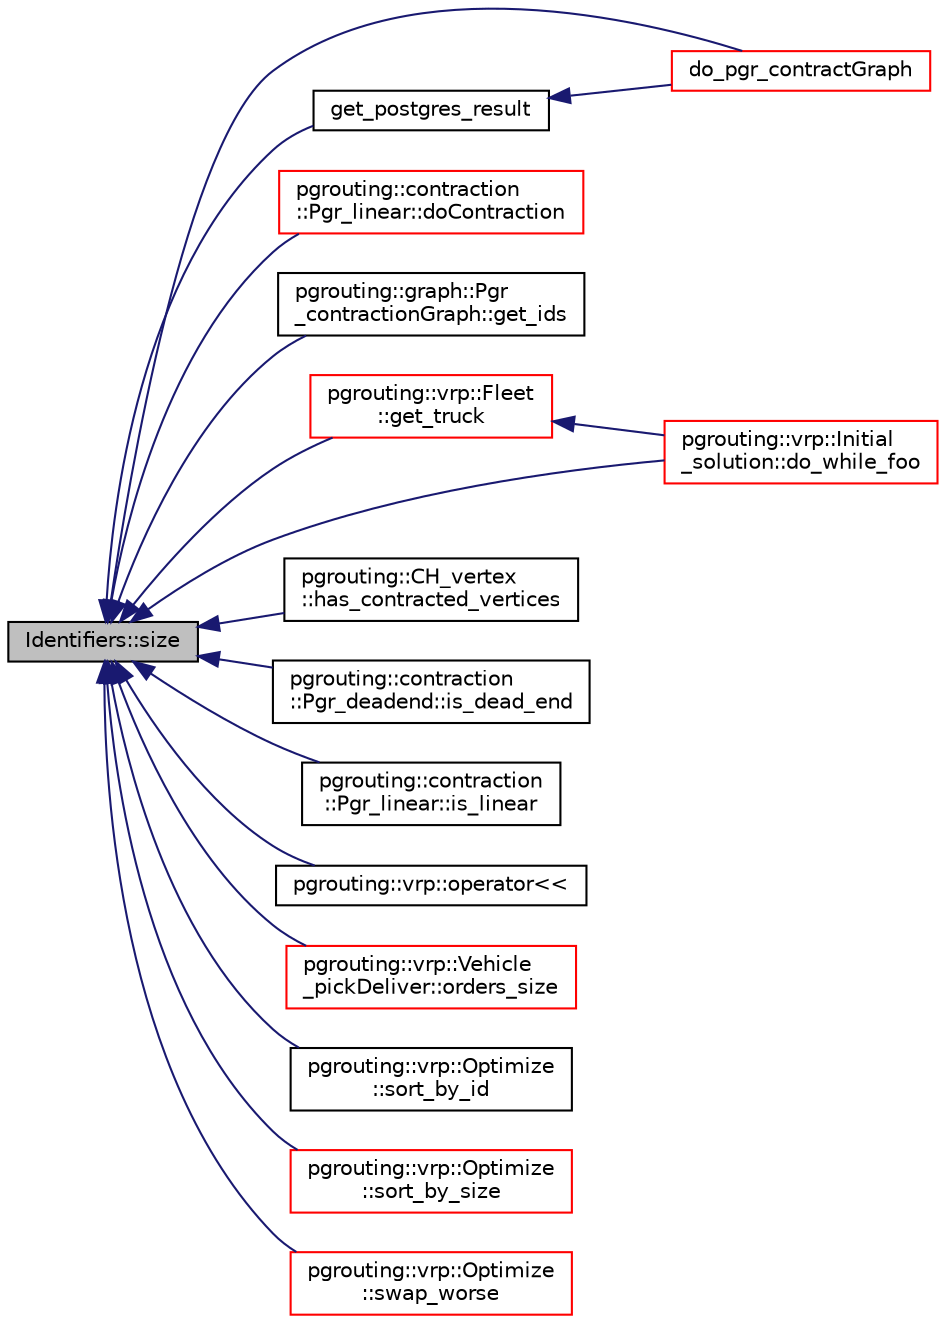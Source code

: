 digraph "Identifiers::size"
{
  edge [fontname="Helvetica",fontsize="10",labelfontname="Helvetica",labelfontsize="10"];
  node [fontname="Helvetica",fontsize="10",shape=record];
  rankdir="LR";
  Node97 [label="Identifiers::size",height=0.2,width=0.4,color="black", fillcolor="grey75", style="filled", fontcolor="black"];
  Node97 -> Node98 [dir="back",color="midnightblue",fontsize="10",style="solid",fontname="Helvetica"];
  Node98 [label="do_pgr_contractGraph",height=0.2,width=0.4,color="red", fillcolor="white", style="filled",URL="$contractGraph__driver_8h.html#a20a03b3811bd108cfc729e9e22a92591"];
  Node97 -> Node101 [dir="back",color="midnightblue",fontsize="10",style="solid",fontname="Helvetica"];
  Node101 [label="pgrouting::vrp::Initial\l_solution::do_while_foo",height=0.2,width=0.4,color="red", fillcolor="white", style="filled",URL="$classpgrouting_1_1vrp_1_1Initial__solution.html#a49860a59bbc3ad10709d9b188321a460"];
  Node97 -> Node103 [dir="back",color="midnightblue",fontsize="10",style="solid",fontname="Helvetica"];
  Node103 [label="pgrouting::contraction\l::Pgr_linear::doContraction",height=0.2,width=0.4,color="red", fillcolor="white", style="filled",URL="$classpgrouting_1_1contraction_1_1Pgr__linear.html#aef91793bf9d9b4e12b2b648268f64545"];
  Node97 -> Node106 [dir="back",color="midnightblue",fontsize="10",style="solid",fontname="Helvetica"];
  Node106 [label="pgrouting::graph::Pgr\l_contractionGraph::get_ids",height=0.2,width=0.4,color="black", fillcolor="white", style="filled",URL="$classpgrouting_1_1graph_1_1Pgr__contractionGraph.html#ab44727ee2f0357fbd134b9659a5b307a"];
  Node97 -> Node107 [dir="back",color="midnightblue",fontsize="10",style="solid",fontname="Helvetica"];
  Node107 [label="get_postgres_result",height=0.2,width=0.4,color="black", fillcolor="white", style="filled",URL="$contractGraph__driver_8cpp.html#a34fd3ca93dfcaff0cd2ce06f773c1e44"];
  Node107 -> Node98 [dir="back",color="midnightblue",fontsize="10",style="solid",fontname="Helvetica"];
  Node97 -> Node108 [dir="back",color="midnightblue",fontsize="10",style="solid",fontname="Helvetica"];
  Node108 [label="pgrouting::vrp::Fleet\l::get_truck",height=0.2,width=0.4,color="red", fillcolor="white", style="filled",URL="$classpgrouting_1_1vrp_1_1Fleet.html#a6ea2ff496416b26f55df04bd4d9d04c8"];
  Node108 -> Node101 [dir="back",color="midnightblue",fontsize="10",style="solid",fontname="Helvetica"];
  Node97 -> Node110 [dir="back",color="midnightblue",fontsize="10",style="solid",fontname="Helvetica"];
  Node110 [label="pgrouting::CH_vertex\l::has_contracted_vertices",height=0.2,width=0.4,color="black", fillcolor="white", style="filled",URL="$classpgrouting_1_1CH__vertex.html#a33c437ad220a0deefedd3145f2dc6621"];
  Node97 -> Node111 [dir="back",color="midnightblue",fontsize="10",style="solid",fontname="Helvetica"];
  Node111 [label="pgrouting::contraction\l::Pgr_deadend::is_dead_end",height=0.2,width=0.4,color="black", fillcolor="white", style="filled",URL="$classpgrouting_1_1contraction_1_1Pgr__deadend.html#ad86d555801d7bcdc29209f75dae1d83f",tooltip="true when v is a dead end "];
  Node97 -> Node112 [dir="back",color="midnightblue",fontsize="10",style="solid",fontname="Helvetica"];
  Node112 [label="pgrouting::contraction\l::Pgr_linear::is_linear",height=0.2,width=0.4,color="black", fillcolor="white", style="filled",URL="$classpgrouting_1_1contraction_1_1Pgr__linear.html#a593081fe63e6d9e62a7368ae6ed0c1d1"];
  Node97 -> Node113 [dir="back",color="midnightblue",fontsize="10",style="solid",fontname="Helvetica"];
  Node113 [label="pgrouting::vrp::operator\<\<",height=0.2,width=0.4,color="black", fillcolor="white", style="filled",URL="$namespacepgrouting_1_1vrp.html#ad6fdaacceafff2916f80fb6855c58135"];
  Node97 -> Node114 [dir="back",color="midnightblue",fontsize="10",style="solid",fontname="Helvetica"];
  Node114 [label="pgrouting::vrp::Vehicle\l_pickDeliver::orders_size",height=0.2,width=0.4,color="red", fillcolor="white", style="filled",URL="$classpgrouting_1_1vrp_1_1Vehicle__pickDeliver.html#a92ec24c937b1b2ce82c0a6522c1a2dbf"];
  Node97 -> Node117 [dir="back",color="midnightblue",fontsize="10",style="solid",fontname="Helvetica"];
  Node117 [label="pgrouting::vrp::Optimize\l::sort_by_id",height=0.2,width=0.4,color="black", fillcolor="white", style="filled",URL="$classpgrouting_1_1vrp_1_1Optimize.html#a7f9bae1385b3d627c3d2ef9b9873f217"];
  Node97 -> Node118 [dir="back",color="midnightblue",fontsize="10",style="solid",fontname="Helvetica"];
  Node118 [label="pgrouting::vrp::Optimize\l::sort_by_size",height=0.2,width=0.4,color="red", fillcolor="white", style="filled",URL="$classpgrouting_1_1vrp_1_1Optimize.html#a29de55e95d9d5b588e4691ed9dde085b"];
  Node97 -> Node121 [dir="back",color="midnightblue",fontsize="10",style="solid",fontname="Helvetica"];
  Node121 [label="pgrouting::vrp::Optimize\l::swap_worse",height=0.2,width=0.4,color="red", fillcolor="white", style="filled",URL="$classpgrouting_1_1vrp_1_1Optimize.html#a39173d526079577d40c59371bcfcc680"];
}
